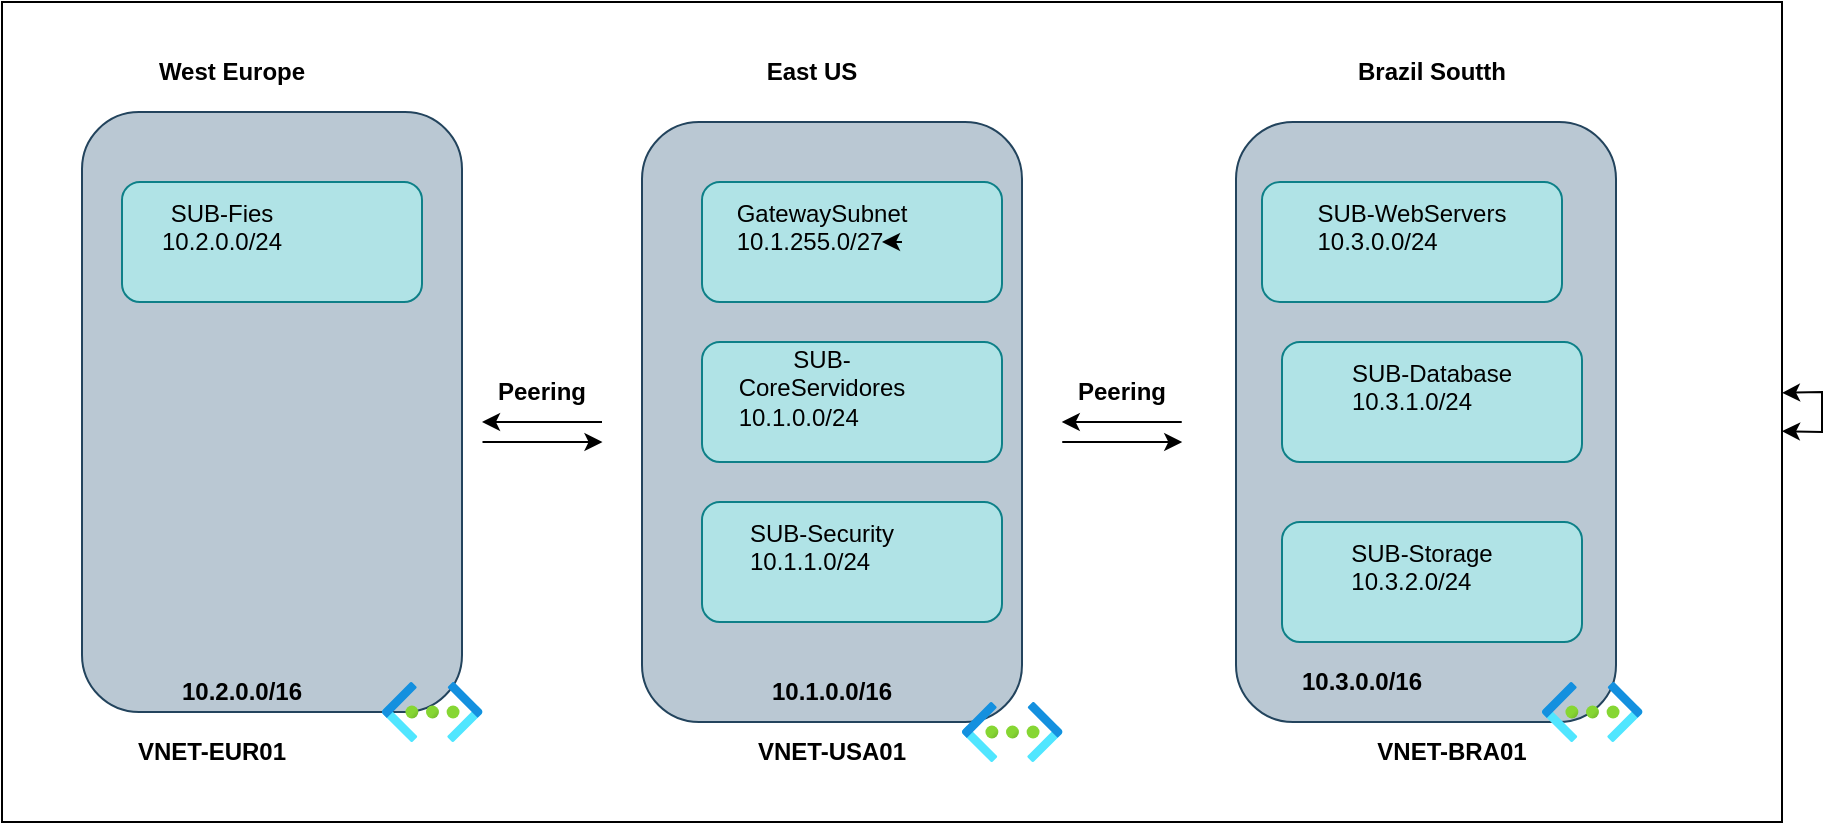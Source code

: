 <mxfile version="28.2.8">
  <diagram name="Página-1" id="T7AMdKsuqwmecucKetvt">
    <mxGraphModel dx="1426" dy="766" grid="1" gridSize="10" guides="1" tooltips="1" connect="1" arrows="1" fold="1" page="1" pageScale="1" pageWidth="827" pageHeight="1169" math="0" shadow="0">
      <root>
        <mxCell id="0" />
        <mxCell id="1" parent="0" />
        <mxCell id="qjilQHqpxyF8IXxSeFaC-5" value="" style="rounded=0;whiteSpace=wrap;html=1;" vertex="1" parent="1">
          <mxGeometry x="20" y="50" width="890" height="410" as="geometry" />
        </mxCell>
        <mxCell id="qjilQHqpxyF8IXxSeFaC-46" style="edgeStyle=orthogonalEdgeStyle;rounded=0;orthogonalLoop=1;jettySize=auto;html=1;exitX=1;exitY=0.5;exitDx=0;exitDy=0;" edge="1" parent="1" source="qjilQHqpxyF8IXxSeFaC-2" target="qjilQHqpxyF8IXxSeFaC-5">
          <mxGeometry relative="1" as="geometry">
            <Array as="points">
              <mxPoint x="300" y="310" />
              <mxPoint x="300" y="310" />
            </Array>
          </mxGeometry>
        </mxCell>
        <mxCell id="qjilQHqpxyF8IXxSeFaC-48" style="edgeStyle=orthogonalEdgeStyle;shape=wire;rounded=0;orthogonalLoop=1;jettySize=auto;html=1;dashed=1;" edge="1" parent="1" source="qjilQHqpxyF8IXxSeFaC-2" target="qjilQHqpxyF8IXxSeFaC-5">
          <mxGeometry relative="1" as="geometry">
            <Array as="points">
              <mxPoint x="310" y="260" />
              <mxPoint x="310" y="260" />
            </Array>
          </mxGeometry>
        </mxCell>
        <mxCell id="qjilQHqpxyF8IXxSeFaC-2" value="" style="rounded=1;whiteSpace=wrap;html=1;fillColor=#bac8d3;strokeColor=#23445d;fontColor=light-dark(#000000, #9a9996);" vertex="1" parent="1">
          <mxGeometry x="60" y="105" width="190" height="300" as="geometry" />
        </mxCell>
        <mxCell id="qjilQHqpxyF8IXxSeFaC-4" value="" style="rounded=1;whiteSpace=wrap;html=1;fillColor=light-dark(#b0e3e6, #ffffff);strokeColor=#0e8088;fontColor=light-dark(default, #9a9996);labelBackgroundColor=light-dark(default, #9a9996);" vertex="1" parent="1">
          <mxGeometry x="80" y="140" width="150" height="60" as="geometry" />
        </mxCell>
        <mxCell id="qjilQHqpxyF8IXxSeFaC-6" value="&lt;b&gt;West Europe&lt;/b&gt;" style="text;html=1;whiteSpace=wrap;strokeColor=none;fillColor=none;align=center;verticalAlign=middle;rounded=0;" vertex="1" parent="1">
          <mxGeometry x="90" y="70" width="90" height="30" as="geometry" />
        </mxCell>
        <mxCell id="qjilQHqpxyF8IXxSeFaC-8" value="&lt;div&gt;SUB-Fies&lt;/div&gt;&lt;div align=&quot;left&quot;&gt;10.2.0.0/24&lt;/div&gt;&lt;div&gt;&lt;br&gt;&lt;/div&gt;" style="text;html=1;whiteSpace=wrap;strokeColor=none;fillColor=none;align=center;verticalAlign=middle;rounded=0;labelBackgroundColor=light-dark(default, #9a9996);fontColor=light-dark(#000000, #5e5c64);" vertex="1" parent="1">
          <mxGeometry x="90" y="150" width="80" height="40" as="geometry" />
        </mxCell>
        <mxCell id="qjilQHqpxyF8IXxSeFaC-9" value="&lt;b&gt;10.2.0.0/16&lt;/b&gt;" style="text;html=1;whiteSpace=wrap;strokeColor=none;fillColor=none;align=center;verticalAlign=middle;rounded=0;labelBackgroundColor=light-dark(default, #9a9996);fontColor=light-dark(#000000, #deddda);" vertex="1" parent="1">
          <mxGeometry x="100" y="375" width="80" height="40" as="geometry" />
        </mxCell>
        <mxCell id="qjilQHqpxyF8IXxSeFaC-10" value="&lt;b&gt;VNET-EUR01&lt;/b&gt;" style="text;html=1;whiteSpace=wrap;strokeColor=none;fillColor=none;align=center;verticalAlign=middle;rounded=0;" vertex="1" parent="1">
          <mxGeometry x="80" y="410" width="90" height="30" as="geometry" />
        </mxCell>
        <mxCell id="qjilQHqpxyF8IXxSeFaC-11" value="" style="image;aspect=fixed;html=1;points=[];align=center;fontSize=12;image=img/lib/azure2/networking/Virtual_Networks.svg;" vertex="1" parent="1">
          <mxGeometry x="210" y="390" width="50.25" height="30" as="geometry" />
        </mxCell>
        <mxCell id="qjilQHqpxyF8IXxSeFaC-14" value="" style="rounded=1;whiteSpace=wrap;html=1;fillColor=#bac8d3;strokeColor=#23445d;fontColor=light-dark(#000000, #9a9996);" vertex="1" parent="1">
          <mxGeometry x="340" y="110" width="190" height="300" as="geometry" />
        </mxCell>
        <mxCell id="qjilQHqpxyF8IXxSeFaC-16" value="&lt;b&gt;10.1.0.0/16&lt;/b&gt;" style="text;html=1;whiteSpace=wrap;strokeColor=none;fillColor=none;align=center;verticalAlign=middle;rounded=0;labelBackgroundColor=light-dark(default, #9a9996);fontColor=light-dark(#000000, #deddda);" vertex="1" parent="1">
          <mxGeometry x="395" y="365" width="80" height="60" as="geometry" />
        </mxCell>
        <mxCell id="qjilQHqpxyF8IXxSeFaC-18" value="&lt;b&gt;East US&lt;/b&gt;" style="text;html=1;whiteSpace=wrap;strokeColor=none;fillColor=none;align=center;verticalAlign=middle;rounded=0;" vertex="1" parent="1">
          <mxGeometry x="380" y="70" width="90" height="30" as="geometry" />
        </mxCell>
        <mxCell id="qjilQHqpxyF8IXxSeFaC-19" value="&lt;b&gt;VNET-USA01&lt;/b&gt;" style="text;html=1;whiteSpace=wrap;strokeColor=none;fillColor=none;align=center;verticalAlign=middle;rounded=0;" vertex="1" parent="1">
          <mxGeometry x="390" y="410" width="90" height="30" as="geometry" />
        </mxCell>
        <mxCell id="qjilQHqpxyF8IXxSeFaC-20" value="" style="rounded=1;whiteSpace=wrap;html=1;fillColor=#bac8d3;strokeColor=#23445d;fontColor=light-dark(#000000, #9a9996);" vertex="1" parent="1">
          <mxGeometry x="637" y="110" width="190" height="300" as="geometry" />
        </mxCell>
        <mxCell id="qjilQHqpxyF8IXxSeFaC-21" value="" style="rounded=1;whiteSpace=wrap;html=1;fillColor=light-dark(#b0e3e6, #ffffff);strokeColor=#0e8088;fontColor=light-dark(default, #9a9996);labelBackgroundColor=light-dark(default, #9a9996);" vertex="1" parent="1">
          <mxGeometry x="650" y="140" width="150" height="60" as="geometry" />
        </mxCell>
        <mxCell id="qjilQHqpxyF8IXxSeFaC-22" value="&lt;div&gt;SUB-WebServers&lt;/div&gt;&lt;div align=&quot;left&quot;&gt;10.3.0.0/24&lt;/div&gt;&lt;div&gt;&lt;br&gt;&lt;/div&gt;" style="text;html=1;whiteSpace=wrap;strokeColor=none;fillColor=none;align=center;verticalAlign=middle;rounded=0;labelBackgroundColor=light-dark(default, #9a9996);fontColor=light-dark(#000000, #5e5c64);" vertex="1" parent="1">
          <mxGeometry x="670" y="150" width="110" height="40" as="geometry" />
        </mxCell>
        <mxCell id="qjilQHqpxyF8IXxSeFaC-23" value="" style="group" vertex="1" connectable="0" parent="1">
          <mxGeometry x="370" y="140" width="150" height="60" as="geometry" />
        </mxCell>
        <mxCell id="qjilQHqpxyF8IXxSeFaC-15" value="" style="rounded=1;whiteSpace=wrap;html=1;fillColor=light-dark(#b0e3e6, #ffffff);strokeColor=#0e8088;fontColor=light-dark(default, #9a9996);labelBackgroundColor=light-dark(default, #9a9996);" vertex="1" parent="qjilQHqpxyF8IXxSeFaC-23">
          <mxGeometry width="150" height="60" as="geometry" />
        </mxCell>
        <mxCell id="qjilQHqpxyF8IXxSeFaC-17" value="&lt;div&gt;GatewaySubnet&lt;/div&gt;&lt;div align=&quot;left&quot;&gt;10.1.255.0/27&lt;/div&gt;&lt;div&gt;&lt;br&gt;&lt;/div&gt;" style="text;html=1;whiteSpace=wrap;strokeColor=none;fillColor=none;align=center;verticalAlign=middle;rounded=0;labelBackgroundColor=light-dark(default, #9a9996);fontColor=light-dark(#000000, #5e5c64);" vertex="1" parent="qjilQHqpxyF8IXxSeFaC-23">
          <mxGeometry x="20" y="10" width="80" height="40" as="geometry" />
        </mxCell>
        <mxCell id="qjilQHqpxyF8IXxSeFaC-53" style="edgeStyle=orthogonalEdgeStyle;shape=wire;rounded=0;orthogonalLoop=1;jettySize=auto;html=1;exitX=1;exitY=0.5;exitDx=0;exitDy=0;entryX=0.875;entryY=0.5;entryDx=0;entryDy=0;entryPerimeter=0;dashed=1;" edge="1" parent="qjilQHqpxyF8IXxSeFaC-23" source="qjilQHqpxyF8IXxSeFaC-17" target="qjilQHqpxyF8IXxSeFaC-17">
          <mxGeometry relative="1" as="geometry" />
        </mxCell>
        <mxCell id="qjilQHqpxyF8IXxSeFaC-24" value="" style="group" vertex="1" connectable="0" parent="1">
          <mxGeometry x="370" y="220" width="150" height="60" as="geometry" />
        </mxCell>
        <mxCell id="qjilQHqpxyF8IXxSeFaC-25" value="" style="rounded=1;whiteSpace=wrap;html=1;fillColor=light-dark(#b0e3e6, #ffffff);strokeColor=#0e8088;fontColor=light-dark(default, #9a9996);labelBackgroundColor=light-dark(default, #9a9996);" vertex="1" parent="qjilQHqpxyF8IXxSeFaC-24">
          <mxGeometry width="150" height="60" as="geometry" />
        </mxCell>
        <mxCell id="qjilQHqpxyF8IXxSeFaC-26" value="&lt;div&gt;SUB-CoreServidores&lt;/div&gt;&lt;div align=&quot;left&quot;&gt;10.1.0.0/24&lt;/div&gt;&lt;div&gt;&lt;br&gt;&lt;/div&gt;" style="text;html=1;whiteSpace=wrap;strokeColor=none;fillColor=none;align=center;verticalAlign=middle;rounded=0;labelBackgroundColor=light-dark(default, #9a9996);fontColor=light-dark(#000000, #5e5c64);" vertex="1" parent="qjilQHqpxyF8IXxSeFaC-24">
          <mxGeometry x="20" y="10" width="80" height="40" as="geometry" />
        </mxCell>
        <mxCell id="qjilQHqpxyF8IXxSeFaC-27" value="" style="group" vertex="1" connectable="0" parent="1">
          <mxGeometry x="370" y="300" width="150" height="60" as="geometry" />
        </mxCell>
        <mxCell id="qjilQHqpxyF8IXxSeFaC-28" value="" style="rounded=1;whiteSpace=wrap;html=1;fillColor=light-dark(#b0e3e6, #ffffff);strokeColor=#0e8088;fontColor=light-dark(default, #9a9996);labelBackgroundColor=light-dark(default, #9a9996);" vertex="1" parent="qjilQHqpxyF8IXxSeFaC-27">
          <mxGeometry width="150" height="60" as="geometry" />
        </mxCell>
        <mxCell id="qjilQHqpxyF8IXxSeFaC-29" value="&lt;div&gt;SUB-Security&lt;/div&gt;&lt;div align=&quot;left&quot;&gt;10.1.1.0/24&lt;/div&gt;&lt;div&gt;&lt;br&gt;&lt;/div&gt;" style="text;html=1;whiteSpace=wrap;strokeColor=none;fillColor=none;align=center;verticalAlign=middle;rounded=0;labelBackgroundColor=light-dark(default, #9a9996);fontColor=light-dark(#000000, #5e5c64);" vertex="1" parent="qjilQHqpxyF8IXxSeFaC-27">
          <mxGeometry x="20" y="10" width="80" height="40" as="geometry" />
        </mxCell>
        <mxCell id="qjilQHqpxyF8IXxSeFaC-30" value="" style="group" vertex="1" connectable="0" parent="1">
          <mxGeometry x="660" y="220" width="150" height="60" as="geometry" />
        </mxCell>
        <mxCell id="qjilQHqpxyF8IXxSeFaC-31" value="" style="rounded=1;whiteSpace=wrap;html=1;fillColor=light-dark(#b0e3e6, #ffffff);strokeColor=#0e8088;fontColor=light-dark(default, #9a9996);labelBackgroundColor=light-dark(default, #9a9996);" vertex="1" parent="qjilQHqpxyF8IXxSeFaC-30">
          <mxGeometry width="150" height="60" as="geometry" />
        </mxCell>
        <mxCell id="qjilQHqpxyF8IXxSeFaC-32" value="&lt;div&gt;SUB-Database&lt;/div&gt;&lt;div align=&quot;left&quot;&gt;10.3.1.0/24&lt;/div&gt;&lt;div&gt;&lt;br&gt;&lt;/div&gt;" style="text;html=1;whiteSpace=wrap;strokeColor=none;fillColor=none;align=center;verticalAlign=middle;rounded=0;labelBackgroundColor=light-dark(default, #9a9996);fontColor=light-dark(#000000, #5e5c64);" vertex="1" parent="qjilQHqpxyF8IXxSeFaC-30">
          <mxGeometry x="20" y="10" width="110" height="40" as="geometry" />
        </mxCell>
        <mxCell id="qjilQHqpxyF8IXxSeFaC-33" value="" style="group" vertex="1" connectable="0" parent="1">
          <mxGeometry x="660" y="310" width="150" height="60" as="geometry" />
        </mxCell>
        <mxCell id="qjilQHqpxyF8IXxSeFaC-34" value="" style="rounded=1;whiteSpace=wrap;html=1;fillColor=light-dark(#b0e3e6, #ffffff);strokeColor=#0e8088;fontColor=light-dark(default, #9a9996);labelBackgroundColor=light-dark(default, #9a9996);" vertex="1" parent="qjilQHqpxyF8IXxSeFaC-33">
          <mxGeometry width="150" height="60" as="geometry" />
        </mxCell>
        <mxCell id="qjilQHqpxyF8IXxSeFaC-35" value="&lt;div&gt;SUB-Storage&lt;/div&gt;&lt;div align=&quot;left&quot;&gt;10.3.2.0/24&lt;/div&gt;&lt;div&gt;&lt;br&gt;&lt;/div&gt;" style="text;html=1;whiteSpace=wrap;strokeColor=none;fillColor=none;align=center;verticalAlign=middle;rounded=0;labelBackgroundColor=light-dark(default, #9a9996);fontColor=light-dark(#000000, #5e5c64);" vertex="1" parent="qjilQHqpxyF8IXxSeFaC-33">
          <mxGeometry x="20" y="10" width="100" height="40" as="geometry" />
        </mxCell>
        <mxCell id="qjilQHqpxyF8IXxSeFaC-36" value="" style="image;aspect=fixed;html=1;points=[];align=center;fontSize=12;image=img/lib/azure2/networking/Virtual_Networks.svg;fontStyle=1" vertex="1" parent="1">
          <mxGeometry x="500" y="400" width="50.25" height="30" as="geometry" />
        </mxCell>
        <mxCell id="qjilQHqpxyF8IXxSeFaC-37" value="" style="image;aspect=fixed;html=1;points=[];align=center;fontSize=12;image=img/lib/azure2/networking/Virtual_Networks.svg;" vertex="1" parent="1">
          <mxGeometry x="790" y="390" width="50.25" height="30" as="geometry" />
        </mxCell>
        <mxCell id="qjilQHqpxyF8IXxSeFaC-38" value="&lt;b&gt;Brazil Soutth&lt;/b&gt;" style="text;html=1;whiteSpace=wrap;strokeColor=none;fillColor=none;align=center;verticalAlign=middle;rounded=0;" vertex="1" parent="1">
          <mxGeometry x="690" y="70" width="90" height="30" as="geometry" />
        </mxCell>
        <mxCell id="qjilQHqpxyF8IXxSeFaC-39" value="&lt;b&gt;VNET-BRA01&lt;/b&gt;" style="text;html=1;whiteSpace=wrap;strokeColor=none;fillColor=none;align=center;verticalAlign=middle;rounded=0;" vertex="1" parent="1">
          <mxGeometry x="700" y="410" width="90" height="30" as="geometry" />
        </mxCell>
        <mxCell id="qjilQHqpxyF8IXxSeFaC-42" value="" style="endArrow=classic;startArrow=classic;html=1;rounded=0;" edge="1" parent="1" source="qjilQHqpxyF8IXxSeFaC-5" target="qjilQHqpxyF8IXxSeFaC-5">
          <mxGeometry width="50" height="50" relative="1" as="geometry">
            <mxPoint x="390" y="430" as="sourcePoint" />
            <mxPoint x="440" y="380" as="targetPoint" />
            <Array as="points">
              <mxPoint x="280" y="290" />
            </Array>
          </mxGeometry>
        </mxCell>
        <mxCell id="qjilQHqpxyF8IXxSeFaC-43" value="&lt;b&gt;10.3.0.0/16&lt;/b&gt;" style="text;html=1;whiteSpace=wrap;strokeColor=none;fillColor=none;align=center;verticalAlign=middle;rounded=0;labelBackgroundColor=light-dark(default, #9a9996);fontColor=light-dark(#000000, #deddda);" vertex="1" parent="1">
          <mxGeometry x="660" y="380" width="80" height="20" as="geometry" />
        </mxCell>
        <mxCell id="qjilQHqpxyF8IXxSeFaC-55" value="" style="group" vertex="1" connectable="0" parent="1">
          <mxGeometry x="250.13" y="230" width="80" height="40" as="geometry" />
        </mxCell>
        <mxCell id="qjilQHqpxyF8IXxSeFaC-52" value="" style="group" vertex="1" connectable="0" parent="qjilQHqpxyF8IXxSeFaC-55">
          <mxGeometry x="9.87" y="30" width="60.25" height="10" as="geometry" />
        </mxCell>
        <mxCell id="qjilQHqpxyF8IXxSeFaC-49" value="" style="rounded=0;orthogonalLoop=1;jettySize=auto;html=1;" edge="1" parent="qjilQHqpxyF8IXxSeFaC-52">
          <mxGeometry relative="1" as="geometry">
            <mxPoint x="60" as="sourcePoint" />
            <mxPoint as="targetPoint" />
          </mxGeometry>
        </mxCell>
        <mxCell id="qjilQHqpxyF8IXxSeFaC-51" value="" style="rounded=0;orthogonalLoop=1;jettySize=auto;html=1;" edge="1" parent="qjilQHqpxyF8IXxSeFaC-52">
          <mxGeometry relative="1" as="geometry">
            <mxPoint x="0.25" y="10" as="sourcePoint" />
            <mxPoint x="60.25" y="10" as="targetPoint" />
          </mxGeometry>
        </mxCell>
        <mxCell id="qjilQHqpxyF8IXxSeFaC-54" value="&lt;div&gt;&lt;b&gt;Peering&lt;/b&gt;&lt;/div&gt;" style="text;html=1;whiteSpace=wrap;strokeColor=none;fillColor=none;align=center;verticalAlign=middle;rounded=0;labelBackgroundColor=light-dark(default, #9a9996);fontColor=light-dark(#000000, #deddda);" vertex="1" parent="qjilQHqpxyF8IXxSeFaC-55">
          <mxGeometry width="80" height="30" as="geometry" />
        </mxCell>
        <mxCell id="qjilQHqpxyF8IXxSeFaC-56" value="" style="group" vertex="1" connectable="0" parent="1">
          <mxGeometry x="540" y="230" width="80" height="40" as="geometry" />
        </mxCell>
        <mxCell id="qjilQHqpxyF8IXxSeFaC-57" value="" style="group" vertex="1" connectable="0" parent="qjilQHqpxyF8IXxSeFaC-56">
          <mxGeometry x="9.87" y="30" width="60.25" height="10" as="geometry" />
        </mxCell>
        <mxCell id="qjilQHqpxyF8IXxSeFaC-58" value="" style="rounded=0;orthogonalLoop=1;jettySize=auto;html=1;" edge="1" parent="qjilQHqpxyF8IXxSeFaC-57">
          <mxGeometry relative="1" as="geometry">
            <mxPoint x="60" as="sourcePoint" />
            <mxPoint as="targetPoint" />
          </mxGeometry>
        </mxCell>
        <mxCell id="qjilQHqpxyF8IXxSeFaC-59" value="" style="rounded=0;orthogonalLoop=1;jettySize=auto;html=1;" edge="1" parent="qjilQHqpxyF8IXxSeFaC-57">
          <mxGeometry relative="1" as="geometry">
            <mxPoint x="0.25" y="10" as="sourcePoint" />
            <mxPoint x="60.25" y="10" as="targetPoint" />
          </mxGeometry>
        </mxCell>
        <mxCell id="qjilQHqpxyF8IXxSeFaC-60" value="&lt;div&gt;&lt;b&gt;Peering&lt;/b&gt;&lt;/div&gt;" style="text;html=1;whiteSpace=wrap;strokeColor=none;fillColor=none;align=center;verticalAlign=middle;rounded=0;labelBackgroundColor=light-dark(default, #9a9996);fontColor=light-dark(#000000, #deddda);" vertex="1" parent="qjilQHqpxyF8IXxSeFaC-56">
          <mxGeometry width="80" height="30" as="geometry" />
        </mxCell>
      </root>
    </mxGraphModel>
  </diagram>
</mxfile>
